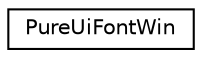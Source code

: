 digraph "Graphical Class Hierarchy"
{
 // LATEX_PDF_SIZE
  edge [fontname="Helvetica",fontsize="10",labelfontname="Helvetica",labelfontsize="10"];
  node [fontname="Helvetica",fontsize="10",shape=record];
  rankdir="LR";
  Node0 [label="PureUiFontWin",height=0.2,width=0.4,color="black", fillcolor="white", style="filled",URL="$class_pure_ui_font_win.html",tooltip="Pure User Interface Windows Font class."];
}
